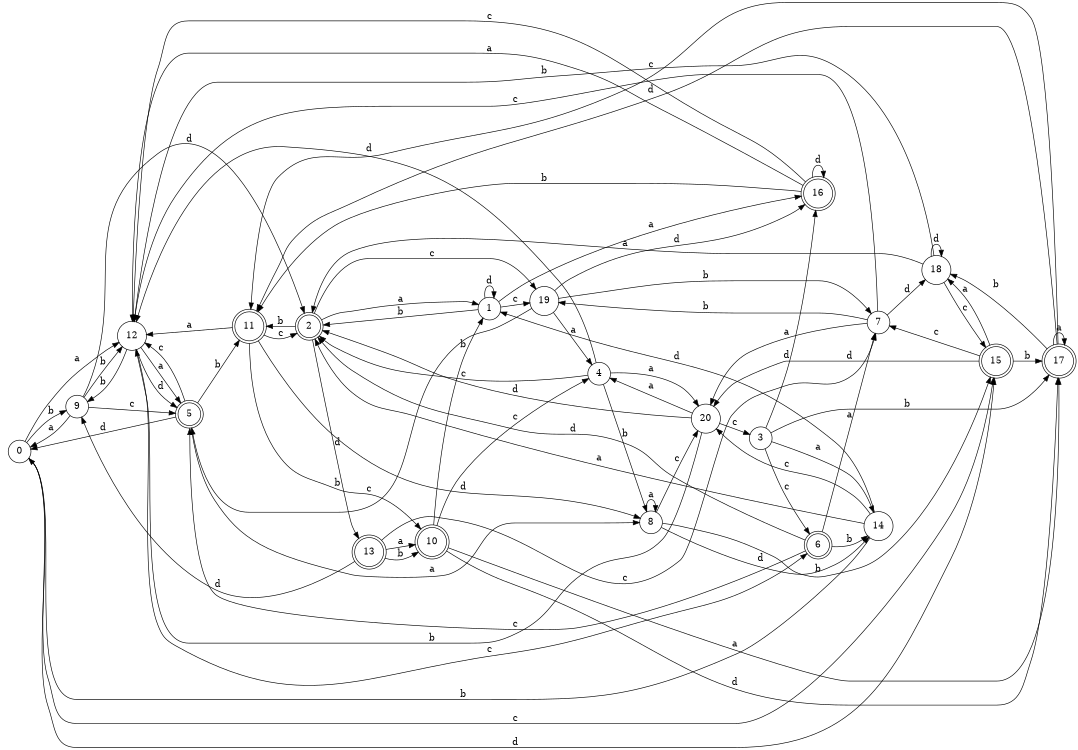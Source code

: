 digraph n17_1 {
__start0 [label="" shape="none"];

rankdir=LR;
size="8,5";

s0 [style="filled", color="black", fillcolor="white" shape="circle", label="0"];
s1 [style="filled", color="black", fillcolor="white" shape="circle", label="1"];
s2 [style="rounded,filled", color="black", fillcolor="white" shape="doublecircle", label="2"];
s3 [style="filled", color="black", fillcolor="white" shape="circle", label="3"];
s4 [style="filled", color="black", fillcolor="white" shape="circle", label="4"];
s5 [style="rounded,filled", color="black", fillcolor="white" shape="doublecircle", label="5"];
s6 [style="rounded,filled", color="black", fillcolor="white" shape="doublecircle", label="6"];
s7 [style="filled", color="black", fillcolor="white" shape="circle", label="7"];
s8 [style="filled", color="black", fillcolor="white" shape="circle", label="8"];
s9 [style="filled", color="black", fillcolor="white" shape="circle", label="9"];
s10 [style="rounded,filled", color="black", fillcolor="white" shape="doublecircle", label="10"];
s11 [style="rounded,filled", color="black", fillcolor="white" shape="doublecircle", label="11"];
s12 [style="filled", color="black", fillcolor="white" shape="circle", label="12"];
s13 [style="rounded,filled", color="black", fillcolor="white" shape="doublecircle", label="13"];
s14 [style="filled", color="black", fillcolor="white" shape="circle", label="14"];
s15 [style="rounded,filled", color="black", fillcolor="white" shape="doublecircle", label="15"];
s16 [style="rounded,filled", color="black", fillcolor="white" shape="doublecircle", label="16"];
s17 [style="rounded,filled", color="black", fillcolor="white" shape="doublecircle", label="17"];
s18 [style="filled", color="black", fillcolor="white" shape="circle", label="18"];
s19 [style="filled", color="black", fillcolor="white" shape="circle", label="19"];
s20 [style="filled", color="black", fillcolor="white" shape="circle", label="20"];
s0 -> s12 [label="a"];
s0 -> s9 [label="b"];
s0 -> s15 [label="c"];
s0 -> s15 [label="d"];
s1 -> s16 [label="a"];
s1 -> s2 [label="b"];
s1 -> s19 [label="c"];
s1 -> s1 [label="d"];
s2 -> s1 [label="a"];
s2 -> s11 [label="b"];
s2 -> s19 [label="c"];
s2 -> s13 [label="d"];
s3 -> s14 [label="a"];
s3 -> s17 [label="b"];
s3 -> s6 [label="c"];
s3 -> s16 [label="d"];
s4 -> s20 [label="a"];
s4 -> s8 [label="b"];
s4 -> s2 [label="c"];
s4 -> s12 [label="d"];
s5 -> s8 [label="a"];
s5 -> s11 [label="b"];
s5 -> s12 [label="c"];
s5 -> s0 [label="d"];
s6 -> s7 [label="a"];
s6 -> s14 [label="b"];
s6 -> s5 [label="c"];
s6 -> s2 [label="d"];
s7 -> s20 [label="a"];
s7 -> s19 [label="b"];
s7 -> s12 [label="c"];
s7 -> s18 [label="d"];
s8 -> s8 [label="a"];
s8 -> s15 [label="b"];
s8 -> s20 [label="c"];
s8 -> s14 [label="d"];
s9 -> s0 [label="a"];
s9 -> s12 [label="b"];
s9 -> s5 [label="c"];
s9 -> s2 [label="d"];
s10 -> s17 [label="a"];
s10 -> s1 [label="b"];
s10 -> s4 [label="c"];
s10 -> s17 [label="d"];
s11 -> s12 [label="a"];
s11 -> s10 [label="b"];
s11 -> s2 [label="c"];
s11 -> s8 [label="d"];
s12 -> s5 [label="a"];
s12 -> s9 [label="b"];
s12 -> s6 [label="c"];
s12 -> s5 [label="d"];
s13 -> s10 [label="a"];
s13 -> s10 [label="b"];
s13 -> s7 [label="c"];
s13 -> s9 [label="d"];
s14 -> s2 [label="a"];
s14 -> s0 [label="b"];
s14 -> s20 [label="c"];
s14 -> s1 [label="d"];
s15 -> s18 [label="a"];
s15 -> s17 [label="b"];
s15 -> s7 [label="c"];
s15 -> s20 [label="d"];
s16 -> s12 [label="a"];
s16 -> s11 [label="b"];
s16 -> s12 [label="c"];
s16 -> s16 [label="d"];
s17 -> s17 [label="a"];
s17 -> s18 [label="b"];
s17 -> s11 [label="c"];
s17 -> s11 [label="d"];
s18 -> s2 [label="a"];
s18 -> s12 [label="b"];
s18 -> s15 [label="c"];
s18 -> s18 [label="d"];
s19 -> s4 [label="a"];
s19 -> s7 [label="b"];
s19 -> s5 [label="c"];
s19 -> s16 [label="d"];
s20 -> s4 [label="a"];
s20 -> s12 [label="b"];
s20 -> s3 [label="c"];
s20 -> s2 [label="d"];

}